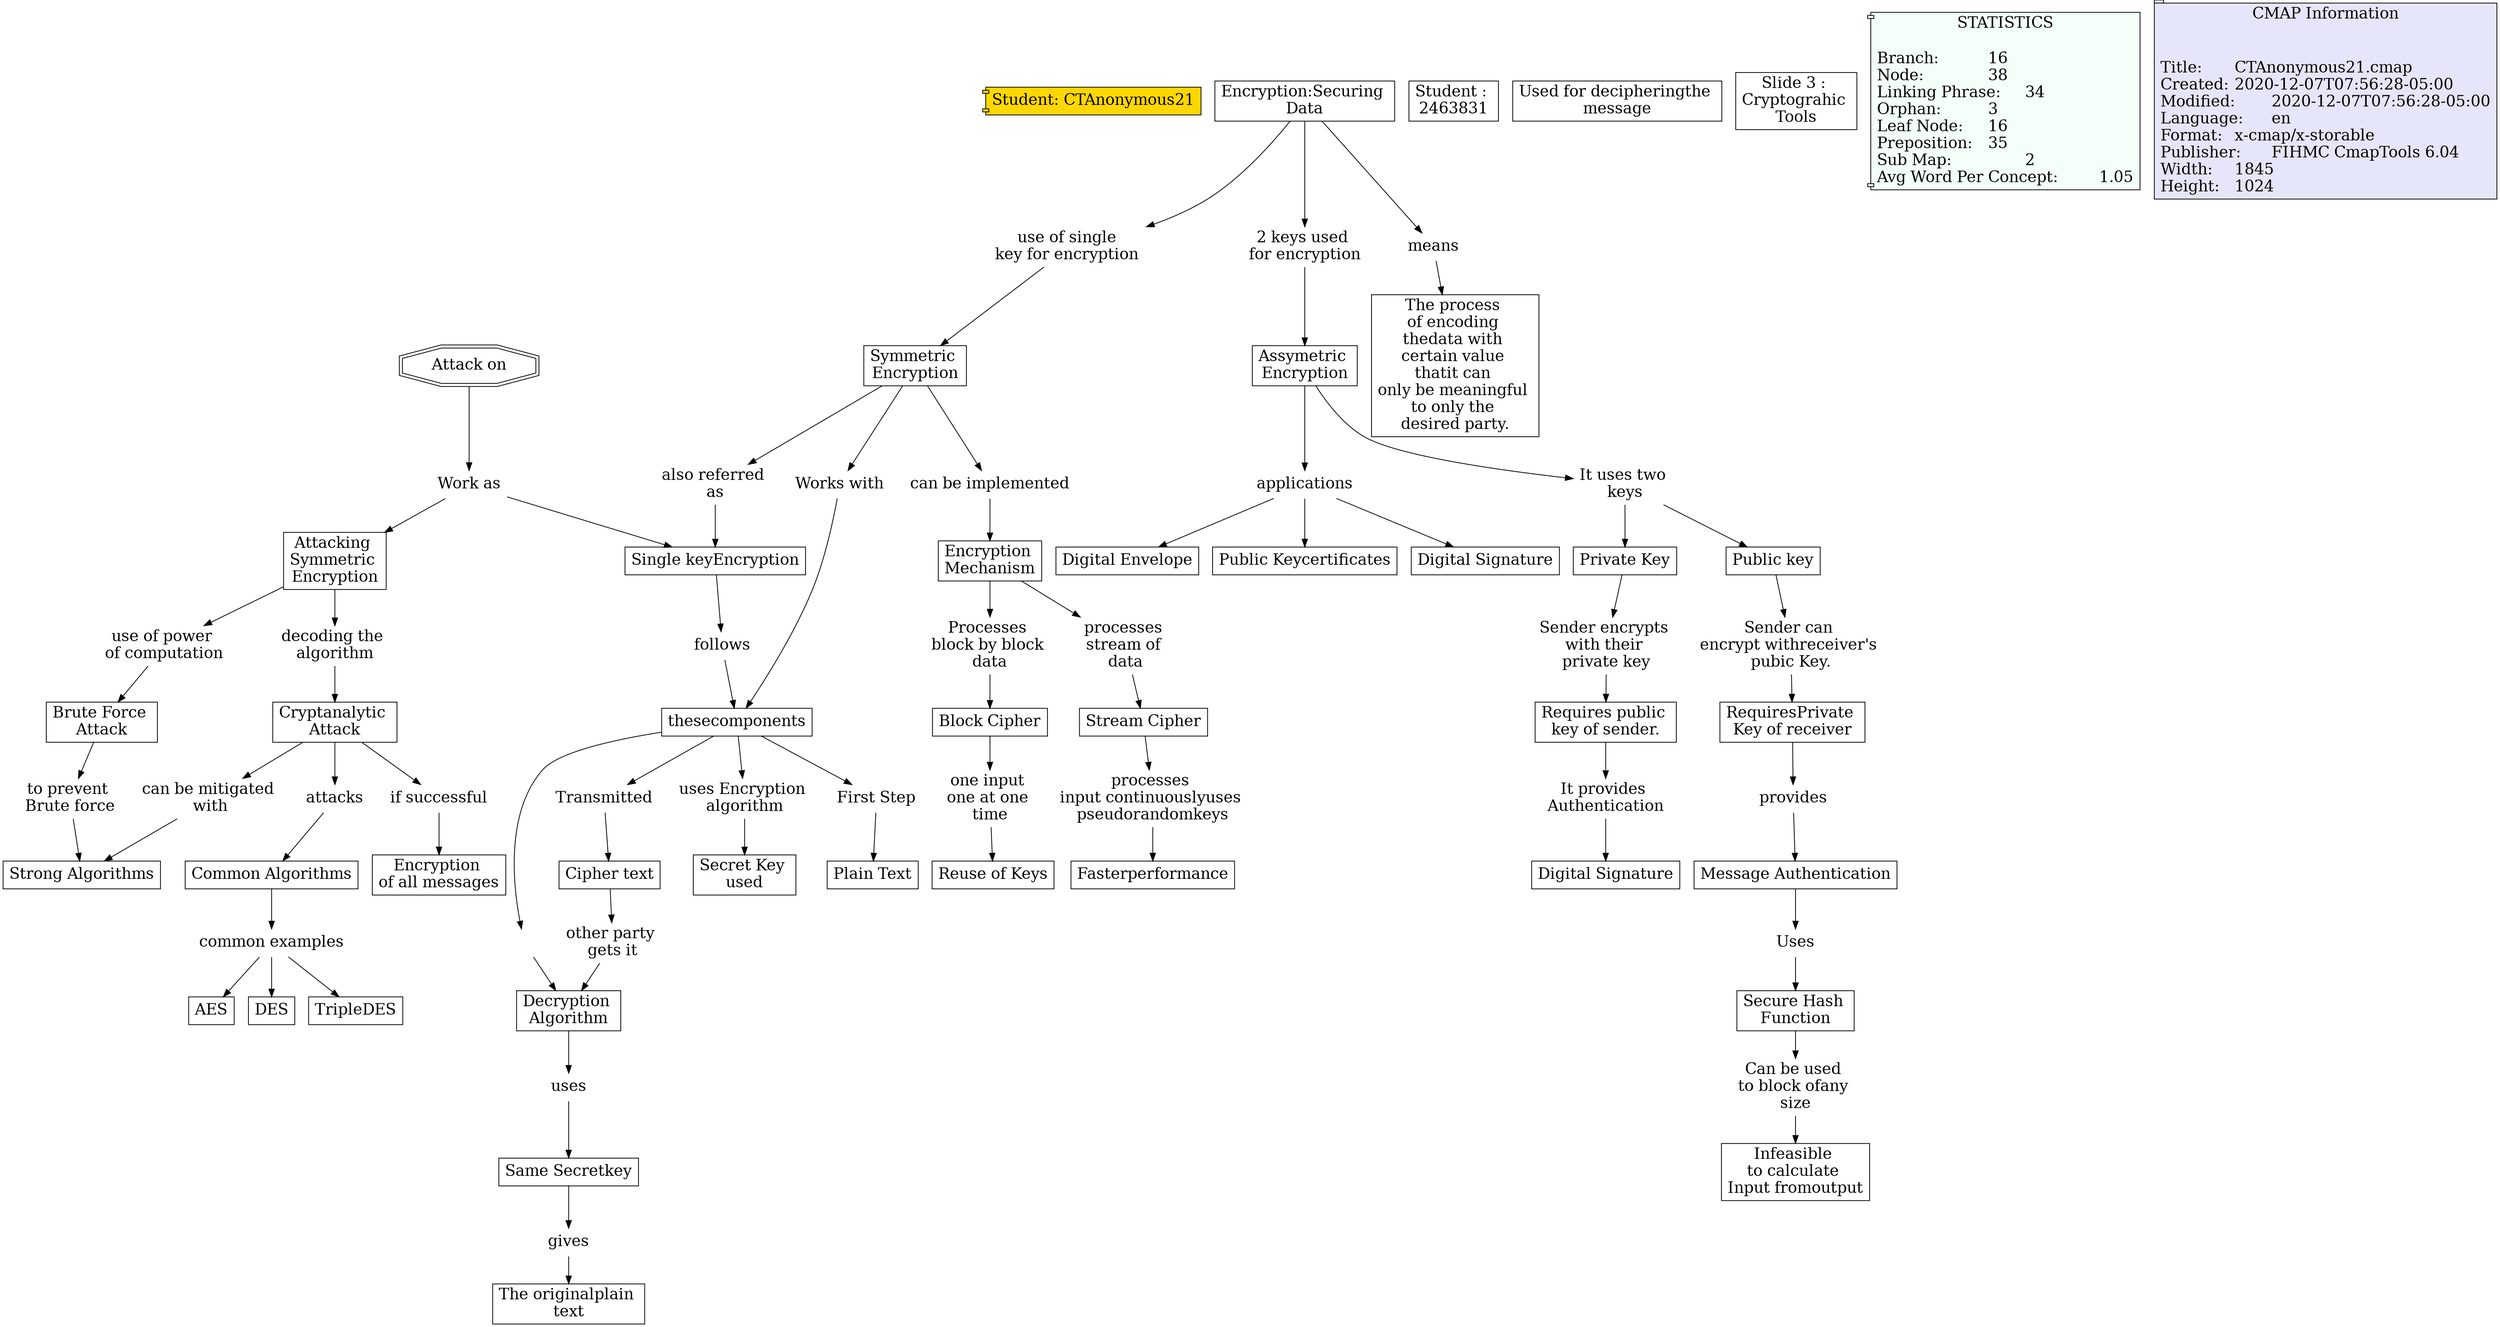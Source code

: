 // The Round Table
digraph {
	Student [label="Student: CTAnonymous21" fillcolor=gold fontsize=20 shape=component style=filled]
	"1RS36XKXV-14L3BZ6-1D4" [label="Symmetric 
Encryption" fillcolor=white fontsize=20 shape=rect style=filled]
	"1RS3777T7-1H9SQ0T-1Z7" [label="Works with
" fontsize=20 shape=none]
	"1RS36XKXV-14L3BZ6-1D4" -> "1RS3777T7-1H9SQ0T-1Z7" [constraint=true]
	"1RS3777T7-3LB5QF-1Z4" [label=thesecomponents fillcolor=white fontsize=20 shape=rect style=filled]
	"1RS37F9KT-1PYQ3S9-29F" [label=Transmitted fontsize=20 shape=none]
	"1RS3777T7-3LB5QF-1Z4" -> "1RS37F9KT-1PYQ3S9-29F" [constraint=true]
	"1RS38F4PB-2QKN2G-4DS" [label="common examples
" fontsize=20 shape=none]
	"1RS389QR7-1TX06HR-471" [label=TripleDES fillcolor=white fontsize=20 shape=rect style=filled]
	"1RS38F4PB-2QKN2G-4DS" -> "1RS389QR7-1TX06HR-471" [constraint=true]
	"1RS37LZ6D-1X0PJ20-2QL" [label="Work as" fontsize=20 shape=none]
	"1RS37MF0B-1QR83DH-2RX" [label="Attacking 
Symmetric 
Encryption" fillcolor=white fontsize=20 shape=rect style=filled]
	"1RS37LZ6D-1X0PJ20-2QL" -> "1RS37MF0B-1QR83DH-2RX" [constraint=true]
	"1RS38DJ9Q-1FW07QZ-4BP" [label="Common Algorithms
" fillcolor=white fontsize=20 shape=rect style=filled]
	"1RS38F4PB-2QKN2G-4DS" [label="common examples
" fontsize=20 shape=none]
	"1RS38DJ9Q-1FW07QZ-4BP" -> "1RS38F4PB-2QKN2G-4DS" [constraint=true]
	"1RS38NQNL-2C35NY9-4QP" [label="Requires public 
key of sender.
" fillcolor=white fontsize=20 shape=rect style=filled]
	"1RS38Q3HQ-1SHZG4G-4W5" [label="It provides 
Authentication" fontsize=20 shape=none]
	"1RS38NQNL-2C35NY9-4QP" -> "1RS38Q3HQ-1SHZG4G-4W5" [constraint=true]
	"1RS38QQJF-3HN2C4-4YM" [label=provides fontsize=20 shape=none]
	"1RS38QQJF-YZJK40-4YJ" [label="Message Authentication
" fillcolor=white fontsize=20 shape=rect style=filled]
	"1RS38QQJF-3HN2C4-4YM" -> "1RS38QQJF-YZJK40-4YJ" [constraint=true]
	"1RS37Y4Y7-1LZ68VZ-3DW" [label="Encryption 
Mechanism" fillcolor=white fontsize=20 shape=rect style=filled]
	"1RS37ZVXW-2DR3M50-3JK" [label="Processes 
block by block 
data" fontsize=20 shape=none]
	"1RS37Y4Y7-1LZ68VZ-3DW" -> "1RS37ZVXW-2DR3M50-3JK" [constraint=true]
	"1RS38W2S9-1MWTV24-56Z" [label=applications fontsize=20 shape=none]
	"1RS38X6GD-14CLZ69-5BJ" [label="Digital Envelope
" fillcolor=white fontsize=20 shape=rect style=filled]
	"1RS38W2S9-1MWTV24-56Z" -> "1RS38X6GD-14CLZ69-5BJ" [constraint=true]
	"1RS37Y4Y7-1LZ68VZ-3DW" [label="Encryption 
Mechanism" fillcolor=white fontsize=20 shape=rect style=filled]
	"1RS380N2W-118BGHH-3LY" [label="processes 
stream of 
data" fontsize=20 shape=none]
	"1RS37Y4Y7-1LZ68VZ-3DW" -> "1RS380N2W-118BGHH-3LY" [constraint=true]
	"1RS37N8X0-43GTCX-2V4" [label="Cryptanalytic 
Attack" fillcolor=white fontsize=20 shape=rect style=filled]
	"1RS37SK08-146V0JR-343" [label="if successful
" fontsize=20 shape=none]
	"1RS37N8X0-43GTCX-2V4" -> "1RS37SK08-146V0JR-343" [constraint=true]
	"1RS37DDNX-1P651F-277" [label="uses Encryption 
algorithm" fontsize=20 shape=none]
	"1RS37DDNX-9MXCX-274" [label="Secret Key 
used" fillcolor=white fontsize=20 shape=rect style=filled]
	"1RS37DDNX-1P651F-277" -> "1RS37DDNX-9MXCX-274" [constraint=true]
	"1RS37SK08-146V0JR-343" [label="if successful
" fontsize=20 shape=none]
	"1RS37SK08-X11VN3-340" [label="Encryption 
of all messages
" fillcolor=white fontsize=20 shape=rect style=filled]
	"1RS37SK08-146V0JR-343" -> "1RS37SK08-X11VN3-340" [constraint=true]
	"1RS36W3W5-286GS1M-1BN" [label="Encryption:Securing 
Data" fillcolor=white fontsize=20 shape=rect style=filled]
	"1RS36YXGN-1KLYZZF-1HR" [label="2 keys used 
for encryption
" fontsize=20 shape=none]
	"1RS36W3W5-286GS1M-1BN" -> "1RS36YXGN-1KLYZZF-1HR" [constraint=true]
	"1RS37ZVXW-2DR3M50-3JK" [label="Processes 
block by block 
data" fontsize=20 shape=none]
	"1RS37ZVXW-22PWC35-3JG" [label="Block Cipher
" fillcolor=white fontsize=20 shape=rect style=filled]
	"1RS37ZVXW-2DR3M50-3JK" -> "1RS37ZVXW-22PWC35-3JG" [constraint=true]
	"1RS38JH8J-18JNJF9-4KT" [label="RequiresPrivate 
Key of receiver
" fillcolor=white fontsize=20 shape=rect style=filled]
	"1RS38QQJF-3HN2C4-4YM" [label=provides fontsize=20 shape=none]
	"1RS38JH8J-18JNJF9-4KT" -> "1RS38QQJF-3HN2C4-4YM" [constraint=true]
	"1RS36XKXV-14L3BZ6-1D4" [label="Symmetric 
Encryption" fillcolor=white fontsize=20 shape=rect style=filled]
	"1RS373ST6-NJWTK5-1V5" [label="also referred 
as" fontsize=20 shape=none]
	"1RS36XKXV-14L3BZ6-1D4" -> "1RS373ST6-NJWTK5-1V5" [constraint=true]
	"1RS38W2S9-1MWTV24-56Z" [label=applications fontsize=20 shape=none]
	"1RS38WN2L-RVV1JS-58Z" [label="Public Keycertificates
" fillcolor=white fontsize=20 shape=rect style=filled]
	"1RS38W2S9-1MWTV24-56Z" -> "1RS38WN2L-RVV1JS-58Z" [constraint=true]
	"1RS37S2W8-2077LDM-33B" [label="to prevent 
Brute force
" fontsize=20 shape=none]
	"1RS37R0R1-29RQV8T-30V" [label="Strong Algorithms
" fillcolor=white fontsize=20 shape=rect style=filled]
	"1RS37S2W8-2077LDM-33B" -> "1RS37R0R1-29RQV8T-30V" [constraint=true]
	"1RS37LZ6D-1X0PJ20-2QL" [label="Work as" fontsize=20 shape=none]
	"1RS373ST6-24D41YF-1V2" [label="Single keyEncryption
" fillcolor=white fontsize=20 shape=rect style=filled]
	"1RS37LZ6D-1X0PJ20-2QL" -> "1RS373ST6-24D41YF-1V2" [constraint=true]
	"1RS37G0VC-1SS1KMG-2C3" [label="Decryption 
Algorithm" fillcolor=white fontsize=20 shape=rect style=filled]
	"1RS37JKQX-15G5BRB-2KG" [label=uses fontsize=20 shape=none]
	"1RS37G0VC-1SS1KMG-2C3" -> "1RS37JKQX-15G5BRB-2KG" [constraint=true]
	"1RS38F4PB-2QKN2G-4DS" [label="common examples
" fontsize=20 shape=none]
	"1RS38B0PZ-BFJQN3-47W" [label=AES fillcolor=white fontsize=20 shape=rect style=filled]
	"1RS38F4PB-2QKN2G-4DS" -> "1RS38B0PZ-BFJQN3-47W" [constraint=true]
	"1RS36YXGN-2YDMR9-1HN" [label="Assymetric 
Encryption" fillcolor=white fontsize=20 shape=rect style=filled]
	"1RS38W2S9-1MWTV24-56Z" [label=applications fontsize=20 shape=none]
	"1RS36YXGN-2YDMR9-1HN" -> "1RS38W2S9-1MWTV24-56Z" [constraint=true]
	"1RS37G0VC-1KCNMC7-2C6" [label="" fontsize=20 shape=none]
	"1RS37G0VC-1SS1KMG-2C3" [label="Decryption 
Algorithm" fillcolor=white fontsize=20 shape=rect style=filled]
	"1RS37G0VC-1KCNMC7-2C6" -> "1RS37G0VC-1SS1KMG-2C3" [constraint=true]
	"1RS36YXGN-2YDMR9-1HN" [label="Assymetric 
Encryption" fillcolor=white fontsize=20 shape=rect style=filled]
	"1RS38HGRQ-27685D-4H7" [label="It uses two 
keys" fontsize=20 shape=none]
	"1RS36YXGN-2YDMR9-1HN" -> "1RS38HGRQ-27685D-4H7" [constraint=true]
	"1RS386ZV5-26CPW0Q-3ZM" [label="processes 
input continuouslyuses 
pseudorandomkeys" fontsize=20 shape=none]
	"1RS386ZV5-1Q2YPLP-3ZJ" [label=Fasterperformance fillcolor=white fontsize=20 shape=rect style=filled]
	"1RS386ZV5-26CPW0Q-3ZM" -> "1RS386ZV5-1Q2YPLP-3ZJ" [constraint=true]
	"1RS38DJ9Q-1W8FJX-4BS" [label=attacks fontsize=20 shape=none]
	"1RS38DJ9Q-1FW07QZ-4BP" [label="Common Algorithms
" fillcolor=white fontsize=20 shape=rect style=filled]
	"1RS38DJ9Q-1W8FJX-4BS" -> "1RS38DJ9Q-1FW07QZ-4BP" [constraint=true]
	"1RS37PHDT-1HNWDPD-2XW" [label="Brute Force 
Attack" fillcolor=white fontsize=20 shape=rect style=filled]
	"1RS37S2W8-2077LDM-33B" [label="to prevent 
Brute force
" fontsize=20 shape=none]
	"1RS37PHDT-1HNWDPD-2XW" -> "1RS37S2W8-2077LDM-33B" [constraint=true]
	"1RS38HGRQ-11VTS95-4H4" [label="Public key
" fillcolor=white fontsize=20 shape=rect style=filled]
	"1RS38JH8J-14LTDRW-4KX" [label="Sender can 
encrypt withreceiver's 
pubic Key.
" fontsize=20 shape=none]
	"1RS38HGRQ-11VTS95-4H4" -> "1RS38JH8J-14LTDRW-4KX" [constraint=true]
	"1RS36W3W5-286GS1M-1BN" [label="Encryption:Securing 
Data" fillcolor=white fontsize=20 shape=rect style=filled]
	"1RS370J9J-255H8RN-1LK" [label=means fontsize=20 shape=none]
	"1RS36W3W5-286GS1M-1BN" -> "1RS370J9J-255H8RN-1LK" [constraint=true]
	"1RS36XKXV-14L3BZ6-1D4" [label="Symmetric 
Encryption" fillcolor=white fontsize=20 shape=rect style=filled]
	"1RS37Y4Y7-GPD1R1-3DZ" [label="can be implemented
" fontsize=20 shape=none]
	"1RS36XKXV-14L3BZ6-1D4" -> "1RS37Y4Y7-GPD1R1-3DZ" [constraint=true]
	"1RS37ZVXW-22PWC35-3JG" [label="Block Cipher
" fillcolor=white fontsize=20 shape=rect style=filled]
	"1RS384645-2B5JB2V-3W1" [label="one input 
one at one 
time" fontsize=20 shape=none]
	"1RS37ZVXW-22PWC35-3JG" -> "1RS384645-2B5JB2V-3W1" [constraint=true]
	"1RS38S0ND-27RSVYF-52D" [label="Can be used 
to block ofany 
size" fontsize=20 shape=none]
	"1RS38S0ND-1YKSG53-529" [label="Infeasible 
to calculate 
Input fromoutput
" fillcolor=white fontsize=20 shape=rect style=filled]
	"1RS38S0ND-27RSVYF-52D" -> "1RS38S0ND-1YKSG53-529" [constraint=true]
	"1RS3777T7-3LB5QF-1Z4" [label=thesecomponents fillcolor=white fontsize=20 shape=rect style=filled]
	"1RS37994G-1550BSW-23P" [label="First Step
" fontsize=20 shape=none]
	"1RS3777T7-3LB5QF-1Z4" -> "1RS37994G-1550BSW-23P" [constraint=true]
	"1RS37F9KT-1PYQ3S9-29F" [label=Transmitted fontsize=20 shape=none]
	"1RS37F9KT-16D659Q-29B" [label="Cipher text
" fillcolor=white fontsize=20 shape=rect style=filled]
	"1RS37F9KT-1PYQ3S9-29F" -> "1RS37F9KT-16D659Q-29B" [constraint=true]
	"1RS37JKQX-1YMPBG8-2KC" [label="Same Secretkey
" fillcolor=white fontsize=20 shape=rect style=filled]
	"1RS37JZ7J-KGKFG5-2LY" [label=gives fontsize=20 shape=none]
	"1RS37JKQX-1YMPBG8-2KC" -> "1RS37JZ7J-KGKFG5-2LY" [constraint=true]
	"1RS380N2W-LVZW40-3LV" [label="Stream Cipher
" fillcolor=white fontsize=20 shape=rect style=filled]
	"1RS386ZV5-26CPW0Q-3ZM" [label="processes 
input continuouslyuses 
pseudorandomkeys" fontsize=20 shape=none]
	"1RS380N2W-LVZW40-3LV" -> "1RS386ZV5-26CPW0Q-3ZM" [constraint=true]
	"1RS36W3W5-286GS1M-1BN" [label="Encryption:Securing 
Data" fillcolor=white fontsize=20 shape=rect style=filled]
	"1RS36XKXV-11S3YL5-1D7" [label="use of single 
key for encryption 
" fontsize=20 shape=none]
	"1RS36W3W5-286GS1M-1BN" -> "1RS36XKXV-11S3YL5-1D7" [constraint=true]
	"1RS37N8X0-43GTCX-2V4" [label="Cryptanalytic 
Attack" fillcolor=white fontsize=20 shape=rect style=filled]
	"1RS37R0R1-1BS00YX-30Y" [label="can be mitigated 
with" fontsize=20 shape=none]
	"1RS37N8X0-43GTCX-2V4" -> "1RS37R0R1-1BS00YX-30Y" [constraint=true]
	"1RS38NQNL-1B6J0GT-4QS" [label="Sender encrypts 
with their 
private key
" fontsize=20 shape=none]
	"1RS38NQNL-2C35NY9-4QP" [label="Requires public 
key of sender.
" fillcolor=white fontsize=20 shape=rect style=filled]
	"1RS38NQNL-1B6J0GT-4QS" -> "1RS38NQNL-2C35NY9-4QP" [constraint=true]
	"1RS38HZL4-29V9R8-4JW" [label="Private Key
" fillcolor=white fontsize=20 shape=rect style=filled]
	"1RS38NQNL-1B6J0GT-4QS" [label="Sender encrypts 
with their 
private key
" fontsize=20 shape=none]
	"1RS38HZL4-29V9R8-4JW" -> "1RS38NQNL-1B6J0GT-4QS" [constraint=true]
	"1RS380N2W-118BGHH-3LY" [label="processes 
stream of 
data" fontsize=20 shape=none]
	"1RS380N2W-LVZW40-3LV" [label="Stream Cipher
" fillcolor=white fontsize=20 shape=rect style=filled]
	"1RS380N2W-118BGHH-3LY" -> "1RS380N2W-LVZW40-3LV" [constraint=true]
	"1RS38Q3HQ-1SHZG4G-4W5" [label="It provides 
Authentication" fontsize=20 shape=none]
	"1RS38Q3HQ-11T2PM3-4W2" [label="Digital Signature
" fillcolor=white fontsize=20 shape=rect style=filled]
	"1RS38Q3HQ-1SHZG4G-4W5" -> "1RS38Q3HQ-11T2PM3-4W2" [constraint=true]
	"1RS37JKQX-15G5BRB-2KG" [label=uses fontsize=20 shape=none]
	"1RS37JKQX-1YMPBG8-2KC" [label="Same Secretkey
" fillcolor=white fontsize=20 shape=rect style=filled]
	"1RS37JKQX-15G5BRB-2KG" -> "1RS37JKQX-1YMPBG8-2KC" [constraint=true]
	"1RS3777T7-3LB5QF-1Z4" [label=thesecomponents fillcolor=white fontsize=20 shape=rect style=filled]
	"1RS37G0VC-1KCNMC7-2C6" [label="" fontsize=20 shape=none]
	"1RS3777T7-3LB5QF-1Z4" -> "1RS37G0VC-1KCNMC7-2C6" [constraint=true]
	"1RS38R969-FPPVZ5-50R" [label=Uses fontsize=20 shape=none]
	"1RS38R969-232B2RC-50N" [label="Secure Hash 
Function" fillcolor=white fontsize=20 shape=rect style=filled]
	"1RS38R969-FPPVZ5-50R" -> "1RS38R969-232B2RC-50N" [constraint=true]
	"1RS38HGRQ-27685D-4H7" [label="It uses two 
keys" fontsize=20 shape=none]
	"1RS38HGRQ-11VTS95-4H4" [label="Public key
" fillcolor=white fontsize=20 shape=rect style=filled]
	"1RS38HGRQ-27685D-4H7" -> "1RS38HGRQ-11VTS95-4H4" [constraint=true]
	"1RS38JH8J-14LTDRW-4KX" [label="Sender can 
encrypt withreceiver's 
pubic Key.
" fontsize=20 shape=none]
	"1RS38JH8J-18JNJF9-4KT" [label="RequiresPrivate 
Key of receiver
" fillcolor=white fontsize=20 shape=rect style=filled]
	"1RS38JH8J-14LTDRW-4KX" -> "1RS38JH8J-18JNJF9-4KT" [constraint=true]
	"1RS373ST6-24D41YF-1V2" [label="Single keyEncryption
" fillcolor=white fontsize=20 shape=rect style=filled]
	"1RS37KL7R-PRWNNH-2NP" [label=follows fontsize=20 shape=none]
	"1RS373ST6-24D41YF-1V2" -> "1RS37KL7R-PRWNNH-2NP" [constraint=true]
	"1RS37JZ7J-KGKFG5-2LY" [label=gives fontsize=20 shape=none]
	"1RS37JZ7J-P12Q71-2LV" [label="The originalplain 
text" fillcolor=white fontsize=20 shape=rect style=filled]
	"1RS37JZ7J-KGKFG5-2LY" -> "1RS37JZ7J-P12Q71-2LV" [constraint=true]
	"1RS37GVL7-ZN0QRR-2FV" [label="other party 
gets it" fontsize=20 shape=none]
	"1RS37G0VC-1SS1KMG-2C3" [label="Decryption 
Algorithm" fillcolor=white fontsize=20 shape=rect style=filled]
	"1RS37GVL7-ZN0QRR-2FV" -> "1RS37G0VC-1SS1KMG-2C3" [constraint=true]
	"1RS3777T7-3LB5QF-1Z4" [label=thesecomponents fillcolor=white fontsize=20 shape=rect style=filled]
	"1RS37DDNX-1P651F-277" [label="uses Encryption 
algorithm" fontsize=20 shape=none]
	"1RS3777T7-3LB5QF-1Z4" -> "1RS37DDNX-1P651F-277" [constraint=true]
	"1RS36YXGN-1KLYZZF-1HR" [label="2 keys used 
for encryption
" fontsize=20 shape=none]
	"1RS36YXGN-2YDMR9-1HN" [label="Assymetric 
Encryption" fillcolor=white fontsize=20 shape=rect style=filled]
	"1RS36YXGN-1KLYZZF-1HR" -> "1RS36YXGN-2YDMR9-1HN" [constraint=true]
	"1RS38W2S9-1MWTV24-56Z" [label=applications fontsize=20 shape=none]
	"1RS38W2S9-1W7YD0G-56W" [label="Digital Signature
" fillcolor=white fontsize=20 shape=rect style=filled]
	"1RS38W2S9-1MWTV24-56Z" -> "1RS38W2S9-1W7YD0G-56W" [constraint=true]
	"1RS38HGRQ-27685D-4H7" [label="It uses two 
keys" fontsize=20 shape=none]
	"1RS38HZL4-29V9R8-4JW" [label="Private Key
" fillcolor=white fontsize=20 shape=rect style=filled]
	"1RS38HGRQ-27685D-4H7" -> "1RS38HZL4-29V9R8-4JW" [constraint=true]
	"1RS37PHDT-1GRCL4C-2XZ" [label="use of power 
of computation
" fontsize=20 shape=none]
	"1RS37PHDT-1HNWDPD-2XW" [label="Brute Force 
Attack" fillcolor=white fontsize=20 shape=rect style=filled]
	"1RS37PHDT-1GRCL4C-2XZ" -> "1RS37PHDT-1HNWDPD-2XW" [constraint=true]
	"1RS37N8X0-43GTCX-2V4" [label="Cryptanalytic 
Attack" fillcolor=white fontsize=20 shape=rect style=filled]
	"1RS38DJ9Q-1W8FJX-4BS" [label=attacks fontsize=20 shape=none]
	"1RS37N8X0-43GTCX-2V4" -> "1RS38DJ9Q-1W8FJX-4BS" [constraint=true]
	"1RS3777T7-1H9SQ0T-1Z7" [label="Works with
" fontsize=20 shape=none]
	"1RS3777T7-3LB5QF-1Z4" [label=thesecomponents fillcolor=white fontsize=20 shape=rect style=filled]
	"1RS3777T7-1H9SQ0T-1Z7" -> "1RS3777T7-3LB5QF-1Z4" [constraint=true]
	"1RS37LCFR-1R5N0VN-2PT" [label="Attack on" fillcolor=white fontsize=20 shape=doubleoctagon style=filled]
	"1RS37LZ6D-1X0PJ20-2QL" [label="Work as" fontsize=20 shape=none]
	"1RS37LCFR-1R5N0VN-2PT" -> "1RS37LZ6D-1X0PJ20-2QL" [constraint=true]
	"1RS37MF0B-1QR83DH-2RX" [label="Attacking 
Symmetric 
Encryption" fillcolor=white fontsize=20 shape=rect style=filled]
	"1RS37PHDT-1GRCL4C-2XZ" [label="use of power 
of computation
" fontsize=20 shape=none]
	"1RS37MF0B-1QR83DH-2RX" -> "1RS37PHDT-1GRCL4C-2XZ" [constraint=true]
	"1RS37F9KT-16D659Q-29B" [label="Cipher text
" fillcolor=white fontsize=20 shape=rect style=filled]
	"1RS37GVL7-ZN0QRR-2FV" [label="other party 
gets it" fontsize=20 shape=none]
	"1RS37F9KT-16D659Q-29B" -> "1RS37GVL7-ZN0QRR-2FV" [constraint=true]
	"1RS37KL7R-PRWNNH-2NP" [label=follows fontsize=20 shape=none]
	"1RS3777T7-3LB5QF-1Z4" [label=thesecomponents fillcolor=white fontsize=20 shape=rect style=filled]
	"1RS37KL7R-PRWNNH-2NP" -> "1RS3777T7-3LB5QF-1Z4" [constraint=true]
	"1RS373ST6-NJWTK5-1V5" [label="also referred 
as" fontsize=20 shape=none]
	"1RS373ST6-24D41YF-1V2" [label="Single keyEncryption
" fillcolor=white fontsize=20 shape=rect style=filled]
	"1RS373ST6-NJWTK5-1V5" -> "1RS373ST6-24D41YF-1V2" [constraint=true]
	"1RS37Y4Y7-GPD1R1-3DZ" [label="can be implemented
" fontsize=20 shape=none]
	"1RS37Y4Y7-1LZ68VZ-3DW" [label="Encryption 
Mechanism" fillcolor=white fontsize=20 shape=rect style=filled]
	"1RS37Y4Y7-GPD1R1-3DZ" -> "1RS37Y4Y7-1LZ68VZ-3DW" [constraint=true]
	"1RS37MF0B-1QR83DH-2RX" [label="Attacking 
Symmetric 
Encryption" fillcolor=white fontsize=20 shape=rect style=filled]
	"1RS37N8XH-Y6GH1P-2V7" [label="decoding the 
algorithm" fontsize=20 shape=none]
	"1RS37MF0B-1QR83DH-2RX" -> "1RS37N8XH-Y6GH1P-2V7" [constraint=true]
	"1RS38QQJF-YZJK40-4YJ" [label="Message Authentication
" fillcolor=white fontsize=20 shape=rect style=filled]
	"1RS38R969-FPPVZ5-50R" [label=Uses fontsize=20 shape=none]
	"1RS38QQJF-YZJK40-4YJ" -> "1RS38R969-FPPVZ5-50R" [constraint=true]
	"1RS37R0R1-1BS00YX-30Y" [label="can be mitigated 
with" fontsize=20 shape=none]
	"1RS37R0R1-29RQV8T-30V" [label="Strong Algorithms
" fillcolor=white fontsize=20 shape=rect style=filled]
	"1RS37R0R1-1BS00YX-30Y" -> "1RS37R0R1-29RQV8T-30V" [constraint=true]
	"1RS37994G-1550BSW-23P" [label="First Step
" fontsize=20 shape=none]
	"1RS37994G-LDGMZ5-23L" [label="Plain Text
" fillcolor=white fontsize=20 shape=rect style=filled]
	"1RS37994G-1550BSW-23P" -> "1RS37994G-LDGMZ5-23L" [constraint=true]
	"1RS38R969-232B2RC-50N" [label="Secure Hash 
Function" fillcolor=white fontsize=20 shape=rect style=filled]
	"1RS38S0ND-27RSVYF-52D" [label="Can be used 
to block ofany 
size" fontsize=20 shape=none]
	"1RS38R969-232B2RC-50N" -> "1RS38S0ND-27RSVYF-52D" [constraint=true]
	"1RS370J9J-255H8RN-1LK" [label=means fontsize=20 shape=none]
	"1RS370J9J-NM0PW6-1LG" [label="The process 
of encoding 
thedata with 
certain value 
thatit can 
only be meaningful 
to only the 
desired party.
" fillcolor=white fontsize=20 shape=rect style=filled]
	"1RS370J9J-255H8RN-1LK" -> "1RS370J9J-NM0PW6-1LG" [constraint=true]
	"1RS38F4PB-2QKN2G-4DS" [label="common examples
" fontsize=20 shape=none]
	"1RS389C1V-MKX9RH-45T" [label=DES fillcolor=white fontsize=20 shape=rect style=filled]
	"1RS38F4PB-2QKN2G-4DS" -> "1RS389C1V-MKX9RH-45T" [constraint=true]
	"1RS36XKXV-11S3YL5-1D7" [label="use of single 
key for encryption 
" fontsize=20 shape=none]
	"1RS36XKXV-14L3BZ6-1D4" [label="Symmetric 
Encryption" fillcolor=white fontsize=20 shape=rect style=filled]
	"1RS36XKXV-11S3YL5-1D7" -> "1RS36XKXV-14L3BZ6-1D4" [constraint=true]
	"1RS384645-2B5JB2V-3W1" [label="one input 
one at one 
time" fontsize=20 shape=none]
	"1RS384645-26S044J-3VY" [label="Reuse of Keys
" fillcolor=white fontsize=20 shape=rect style=filled]
	"1RS384645-2B5JB2V-3W1" -> "1RS384645-26S044J-3VY" [constraint=true]
	"1RS37N8XH-Y6GH1P-2V7" [label="decoding the 
algorithm" fontsize=20 shape=none]
	"1RS37N8X0-43GTCX-2V4" [label="Cryptanalytic 
Attack" fillcolor=white fontsize=20 shape=rect style=filled]
	"1RS37N8XH-Y6GH1P-2V7" -> "1RS37N8X0-43GTCX-2V4" [constraint=true]
	"1RS38Y69K-1JMP0ZQ-5DQ" [label="Student : 
2463831" fillcolor=white fontsize=20 shape=rect style=filled]
	"1RS37HYX8-252Z84B-2HV" [label="Used for decipheringthe 
message" fillcolor=white fontsize=20 shape=rect style=filled]
	"1RS36S20M-1D64VNK-131" [label="Slide 3 : 
Cryptograhic 
Tools" fillcolor=white fontsize=20 shape=rect style=filled]
	statictics [label="STATISTICS
\lBranch:		16\lNode:		38\lLinking Phrase:	34\lOrphan:		3\lLeaf Node:	16\lPreposition:	35\lSub Map:		2\lAvg Word Per Concept:	1.05\l" Gsplines=true fillcolor="#F5FFFA" fontsize=20 shape=component style=filled]
	file_info [label="CMAP Information

\lTitle:	CTAnonymous21.cmap\lCreated:	2020-12-07T07:56:28-05:00\lModified:	2020-12-07T07:56:28-05:00\lLanguage:	en\lFormat:	x-cmap/x-storable\lPublisher:	FIHMC CmapTools 6.04\lWidth:	1845\lHeight:	1024\l" Gsplines=true fillcolor="#E6E6FA" fontsize=20 shape=tab style=filled]
}
